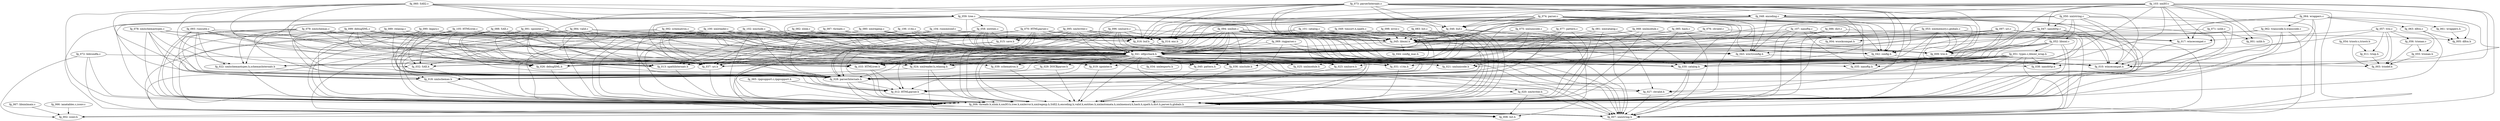 digraph G { 
"fg_006: threads.h,xlink.h,xmlIO.h,tree.h,xmlerror.h,xmlregexp.h,SAX2.h,encoding.h,valid.h,entities.h,xmlautomata.h,xmlmemory.h,hash.h,xpath.h,dict.h,parser.h,globals.h" -> "fg_002: iconv.h"; 
"fg_006: threads.h,xlink.h,xmlIO.h,tree.h,xmlerror.h,xmlregexp.h,SAX2.h,encoding.h,valid.h,entities.h,xmlautomata.h,xmlmemory.h,hash.h,xpath.h,dict.h,parser.h,globals.h" -> "fg_008: list.h"; 
"fg_006: threads.h,xlink.h,xmlIO.h,tree.h,xmlerror.h,xmlregexp.h,SAX2.h,encoding.h,valid.h,entities.h,xmlautomata.h,xmlmemory.h,hash.h,xpath.h,dict.h,parser.h,globals.h" -> "fg_007: xmlstring.h"; 
"fg_009: trio.h" -> "fg_003: triodef.h"; 
"fg_011: triop.h" -> "fg_003: triodef.h"; 
"fg_012: HTMLparser.h" -> "fg_006: threads.h,xlink.h,xmlIO.h,tree.h,xmlerror.h,xmlregexp.h,SAX2.h,encoding.h,valid.h,entities.h,xmlautomata.h,xmlmemory.h,hash.h,xpath.h,dict.h,parser.h,globals.h"; 
"fg_013: xpathInternals.h" -> "fg_006: threads.h,xlink.h,xmlIO.h,tree.h,xmlerror.h,xmlregexp.h,SAX2.h,encoding.h,valid.h,entities.h,xmlautomata.h,xmlmemory.h,hash.h,xpath.h,dict.h,parser.h,globals.h"; 
"fg_014: enc.h" -> "fg_006: threads.h,xlink.h,xmlIO.h,tree.h,xmlerror.h,xmlregexp.h,SAX2.h,encoding.h,valid.h,entities.h,xmlautomata.h,xmlmemory.h,hash.h,xpath.h,dict.h,parser.h,globals.h"; 
"fg_015: save.h" -> "fg_006: threads.h,xlink.h,xmlIO.h,tree.h,xmlerror.h,xmlregexp.h,SAX2.h,encoding.h,valid.h,entities.h,xmlautomata.h,xmlmemory.h,hash.h,xpath.h,dict.h,parser.h,globals.h"; 
"fg_015: save.h" -> "fg_007: xmlstring.h"; 
"fg_016: buf.h" -> "fg_006: threads.h,xlink.h,xmlIO.h,tree.h,xmlerror.h,xmlregexp.h,SAX2.h,encoding.h,valid.h,entities.h,xmlautomata.h,xmlmemory.h,hash.h,xpath.h,dict.h,parser.h,globals.h"; 
"fg_016: buf.h" -> "fg_007: xmlstring.h"; 
"fg_017: wincecompat.c" -> "fg_010: wincecompat.h"; 
"fg_018: xmlschemas.h" -> "fg_006: threads.h,xlink.h,xmlIO.h,tree.h,xmlerror.h,xmlregexp.h,SAX2.h,encoding.h,valid.h,entities.h,xmlautomata.h,xmlmemory.h,hash.h,xpath.h,dict.h,parser.h,globals.h"; 
"fg_019: xpointer.h" -> "fg_006: threads.h,xlink.h,xmlIO.h,tree.h,xmlerror.h,xmlregexp.h,SAX2.h,encoding.h,valid.h,entities.h,xmlautomata.h,xmlmemory.h,hash.h,xpath.h,dict.h,parser.h,globals.h"; 
"fg_020: xmlwriter.h" -> "fg_008: list.h"; 
"fg_020: xmlwriter.h" -> "fg_006: threads.h,xlink.h,xmlIO.h,tree.h,xmlerror.h,xmlregexp.h,SAX2.h,encoding.h,valid.h,entities.h,xmlautomata.h,xmlmemory.h,hash.h,xpath.h,dict.h,parser.h,globals.h"; 
"fg_020: xmlwriter.h" -> "fg_007: xmlstring.h"; 
"fg_022: xmlschemastypes.h,schemasInternals.h" -> "fg_018: xmlschemas.h"; 
"fg_022: xmlschemastypes.h,schemasInternals.h" -> "fg_006: threads.h,xlink.h,xmlIO.h,tree.h,xmlerror.h,xmlregexp.h,SAX2.h,encoding.h,valid.h,entities.h,xmlautomata.h,xmlmemory.h,hash.h,xpath.h,dict.h,parser.h,globals.h"; 
"fg_023: xmlsave.h" -> "fg_006: threads.h,xlink.h,xmlIO.h,tree.h,xmlerror.h,xmlregexp.h,SAX2.h,encoding.h,valid.h,entities.h,xmlautomata.h,xmlmemory.h,hash.h,xpath.h,dict.h,parser.h,globals.h"; 
"fg_024: xmlreader.h,relaxng.h" -> "fg_018: xmlschemas.h"; 
"fg_024: xmlreader.h,relaxng.h" -> "fg_006: threads.h,xlink.h,xmlIO.h,tree.h,xmlerror.h,xmlregexp.h,SAX2.h,encoding.h,valid.h,entities.h,xmlautomata.h,xmlmemory.h,hash.h,xpath.h,dict.h,parser.h,globals.h"; 
"fg_024: xmlreader.h,relaxng.h" -> "fg_007: xmlstring.h"; 
"fg_026: debugXML.h" -> "fg_006: threads.h,xlink.h,xmlIO.h,tree.h,xmlerror.h,xmlregexp.h,SAX2.h,encoding.h,valid.h,entities.h,xmlautomata.h,xmlmemory.h,hash.h,xpath.h,dict.h,parser.h,globals.h"; 
"fg_027: chvalid.h" -> "fg_007: xmlstring.h"; 
"fg_028: parserInternals.h" -> "fg_027: chvalid.h"; 
"fg_028: parserInternals.h" -> "fg_006: threads.h,xlink.h,xmlIO.h,tree.h,xmlerror.h,xmlregexp.h,SAX2.h,encoding.h,valid.h,entities.h,xmlautomata.h,xmlmemory.h,hash.h,xpath.h,dict.h,parser.h,globals.h"; 
"fg_028: parserInternals.h" -> "fg_012: HTMLparser.h"; 
"fg_028: parserInternals.h" -> "fg_007: xmlstring.h"; 
"fg_029: DOCBparser.h" -> "fg_028: parserInternals.h"; 
"fg_029: DOCBparser.h" -> "fg_006: threads.h,xlink.h,xmlIO.h,tree.h,xmlerror.h,xmlregexp.h,SAX2.h,encoding.h,valid.h,entities.h,xmlautomata.h,xmlmemory.h,hash.h,xpath.h,dict.h,parser.h,globals.h"; 
"fg_030: catalog.h" -> "fg_006: threads.h,xlink.h,xmlIO.h,tree.h,xmlerror.h,xmlregexp.h,SAX2.h,encoding.h,valid.h,entities.h,xmlautomata.h,xmlmemory.h,hash.h,xpath.h,dict.h,parser.h,globals.h"; 
"fg_030: catalog.h" -> "fg_007: xmlstring.h"; 
"fg_031: c14n.h" -> "fg_006: threads.h,xlink.h,xmlIO.h,tree.h,xmlerror.h,xmlregexp.h,SAX2.h,encoding.h,valid.h,entities.h,xmlautomata.h,xmlmemory.h,hash.h,xpath.h,dict.h,parser.h,globals.h"; 
"fg_032: SAX.h" -> "fg_006: threads.h,xlink.h,xmlIO.h,tree.h,xmlerror.h,xmlregexp.h,SAX2.h,encoding.h,valid.h,entities.h,xmlautomata.h,xmlmemory.h,hash.h,xpath.h,dict.h,parser.h,globals.h"; 
"fg_033: HTMLtree.h" -> "fg_006: threads.h,xlink.h,xmlIO.h,tree.h,xmlerror.h,xmlregexp.h,SAX2.h,encoding.h,valid.h,entities.h,xmlautomata.h,xmlmemory.h,hash.h,xpath.h,dict.h,parser.h,globals.h"; 
"fg_033: HTMLtree.h" -> "fg_012: HTMLparser.h"; 
"fg_036: xinclude.h" -> "fg_006: threads.h,xlink.h,xmlIO.h,tree.h,xmlerror.h,xmlregexp.h,SAX2.h,encoding.h,valid.h,entities.h,xmlautomata.h,xmlmemory.h,hash.h,xpath.h,dict.h,parser.h,globals.h"; 
"fg_037: uri.h" -> "fg_006: threads.h,xlink.h,xmlIO.h,tree.h,xmlerror.h,xmlregexp.h,SAX2.h,encoding.h,valid.h,entities.h,xmlautomata.h,xmlmemory.h,hash.h,xpath.h,dict.h,parser.h,globals.h"; 
"fg_039: schematron.h" -> "fg_006: threads.h,xlink.h,xmlIO.h,tree.h,xmlerror.h,xmlregexp.h,SAX2.h,encoding.h,valid.h,entities.h,xmlautomata.h,xmlmemory.h,hash.h,xpath.h,dict.h,parser.h,globals.h"; 
"fg_040: pattern.h" -> "fg_006: threads.h,xlink.h,xmlIO.h,tree.h,xmlerror.h,xmlregexp.h,SAX2.h,encoding.h,valid.h,entities.h,xmlautomata.h,xmlmemory.h,hash.h,xpath.h,dict.h,parser.h,globals.h"; 
"fg_041: elfgcchack.h" -> "fg_028: parserInternals.h"; 
"fg_041: elfgcchack.h" -> "fg_035: nanoftp.h"; 
"fg_041: elfgcchack.h" -> "fg_032: SAX.h"; 
"fg_041: elfgcchack.h" -> "fg_025: xmlmodule.h"; 
"fg_041: elfgcchack.h" -> "fg_034: xmlexports.h"; 
"fg_041: elfgcchack.h" -> "fg_033: HTMLtree.h"; 
"fg_041: elfgcchack.h" -> "fg_027: chvalid.h"; 
"fg_041: elfgcchack.h" -> "fg_024: xmlreader.h,relaxng.h"; 
"fg_041: elfgcchack.h" -> "fg_029: DOCBparser.h"; 
"fg_041: elfgcchack.h" -> "fg_026: debugXML.h"; 
"fg_041: elfgcchack.h" -> "fg_020: xmlwriter.h"; 
"fg_041: elfgcchack.h" -> "fg_023: xmlsave.h"; 
"fg_041: elfgcchack.h" -> "fg_019: xpointer.h"; 
"fg_041: elfgcchack.h" -> "fg_031: c14n.h"; 
"fg_041: elfgcchack.h" -> "fg_039: schematron.h"; 
"fg_041: elfgcchack.h" -> "fg_040: pattern.h"; 
"fg_041: elfgcchack.h" -> "fg_008: list.h"; 
"fg_041: elfgcchack.h" -> "fg_018: xmlschemas.h"; 
"fg_041: elfgcchack.h" -> "fg_021: xmlunicode.h"; 
"fg_041: elfgcchack.h" -> "fg_013: xpathInternals.h"; 
"fg_041: elfgcchack.h" -> "fg_038: nanohttp.h"; 
"fg_041: elfgcchack.h" -> "fg_006: threads.h,xlink.h,xmlIO.h,tree.h,xmlerror.h,xmlregexp.h,SAX2.h,encoding.h,valid.h,entities.h,xmlautomata.h,xmlmemory.h,hash.h,xpath.h,dict.h,parser.h,globals.h"; 
"fg_041: elfgcchack.h" -> "fg_012: HTMLparser.h"; 
"fg_041: elfgcchack.h" -> "fg_037: uri.h"; 
"fg_041: elfgcchack.h" -> "fg_030: catalog.h"; 
"fg_041: elfgcchack.h" -> "fg_022: xmlschemastypes.h,schemasInternals.h"; 
"fg_041: elfgcchack.h" -> "fg_036: xinclude.h"; 
"fg_041: elfgcchack.h" -> "fg_007: xmlstring.h"; 
"fg_042: config.h" -> "fg_010: wincecompat.h"; 
"fg_043: win32config.h" -> "fg_010: wincecompat.h"; 
"fg_045: libxml.h" -> "fg_044: config_mac.h"; 
"fg_045: libxml.h" -> "fg_041: elfgcchack.h"; 
"fg_045: libxml.h" -> "fg_042: config.h"; 
"fg_045: libxml.h" -> "fg_043: win32config.h"; 
"fg_045: libxml.h" -> "fg_009: trio.h"; 
"fg_045: libxml.h" -> "fg_007: xmlstring.h"; 
"fg_046: buf.c" -> "fg_028: parserInternals.h"; 
"fg_046: buf.c" -> "fg_045: libxml.h"; 
"fg_046: buf.c" -> "fg_041: elfgcchack.h"; 
"fg_046: buf.c" -> "fg_016: buf.h"; 
"fg_046: buf.c" -> "fg_006: threads.h,xlink.h,xmlIO.h,tree.h,xmlerror.h,xmlregexp.h,SAX2.h,encoding.h,valid.h,entities.h,xmlautomata.h,xmlmemory.h,hash.h,xpath.h,dict.h,parser.h,globals.h"; 
"fg_046: buf.c" -> "fg_007: xmlstring.h"; 
"fg_047: nanohttp.c" -> "fg_037: uri.h"; 
"fg_047: nanohttp.c" -> "fg_045: libxml.h"; 
"fg_047: nanohttp.c" -> "fg_041: elfgcchack.h"; 
"fg_047: nanohttp.c" -> "fg_038: nanohttp.h"; 
"fg_047: nanohttp.c" -> "fg_004: wsockcompat.h"; 
"fg_047: nanohttp.c" -> "fg_006: threads.h,xlink.h,xmlIO.h,tree.h,xmlerror.h,xmlregexp.h,SAX2.h,encoding.h,valid.h,entities.h,xmlautomata.h,xmlmemory.h,hash.h,xpath.h,dict.h,parser.h,globals.h"; 
"fg_048: encoding.c" -> "fg_045: libxml.h"; 
"fg_048: encoding.c" -> "fg_014: enc.h"; 
"fg_048: encoding.c" -> "fg_041: elfgcchack.h"; 
"fg_048: encoding.c" -> "fg_042: config.h"; 
"fg_048: encoding.c" -> "fg_043: win32config.h"; 
"fg_048: encoding.c" -> "fg_016: buf.h"; 
"fg_048: encoding.c" -> "fg_010: wincecompat.h"; 
"fg_048: encoding.c" -> "fg_006: threads.h,xlink.h,xmlIO.h,tree.h,xmlerror.h,xmlregexp.h,SAX2.h,encoding.h,valid.h,entities.h,xmlautomata.h,xmlmemory.h,hash.h,xpath.h,dict.h,parser.h,globals.h"; 
"fg_048: encoding.c" -> "fg_012: HTMLparser.h"; 
"fg_048: encoding.c" -> "fg_009: trio.h"; 
"fg_048: encoding.c" -> "fg_046: buf.c"; 
"fg_049: timsort.h,xpath.c" -> "fg_040: pattern.h"; 
"fg_049: timsort.h,xpath.c" -> "fg_028: parserInternals.h"; 
"fg_049: timsort.h,xpath.c" -> "fg_045: libxml.h"; 
"fg_049: timsort.h,xpath.c" -> "fg_041: elfgcchack.h"; 
"fg_049: timsort.h,xpath.c" -> "fg_013: xpathInternals.h"; 
"fg_049: timsort.h,xpath.c" -> "fg_026: debugXML.h"; 
"fg_049: timsort.h,xpath.c" -> "fg_016: buf.h"; 
"fg_049: timsort.h,xpath.c" -> "fg_019: xpointer.h"; 
"fg_049: timsort.h,xpath.c" -> "fg_006: threads.h,xlink.h,xmlIO.h,tree.h,xmlerror.h,xmlregexp.h,SAX2.h,encoding.h,valid.h,entities.h,xmlautomata.h,xmlmemory.h,hash.h,xpath.h,dict.h,parser.h,globals.h"; 
"fg_050: xmlstring.c" -> "fg_028: parserInternals.h"; 
"fg_050: xmlstring.c" -> "fg_045: libxml.h"; 
"fg_050: xmlstring.c" -> "fg_052: libxml.c"; 
"fg_050: xmlstring.c" -> "fg_041: elfgcchack.h"; 
"fg_050: xmlstring.c" -> "fg_042: config.h"; 
"fg_050: xmlstring.c" -> "fg_043: win32config.h"; 
"fg_050: xmlstring.c" -> "fg_009: trio.h"; 
"fg_050: xmlstring.c" -> "fg_010: wincecompat.h"; 
"fg_050: xmlstring.c" -> "fg_006: threads.h,xlink.h,xmlIO.h,tree.h,xmlerror.h,xmlregexp.h,SAX2.h,encoding.h,valid.h,entities.h,xmlautomata.h,xmlmemory.h,hash.h,xpath.h,dict.h,parser.h,globals.h"; 
"fg_050: xmlstring.c" -> "fg_007: xmlstring.h"; 
"fg_050: xmlstring.c" -> "fg_047: nanohttp.c"; 
"fg_051: types.c,libxml_wrap.h" -> "fg_028: parserInternals.h"; 
"fg_051: types.c,libxml_wrap.h" -> "fg_018: xmlschemas.h"; 
"fg_051: types.c,libxml_wrap.h" -> "fg_021: xmlunicode.h"; 
"fg_051: types.c,libxml_wrap.h" -> "fg_013: xpathInternals.h"; 
"fg_051: types.c,libxml_wrap.h" -> "fg_038: nanohttp.h"; 
"fg_051: types.c,libxml_wrap.h" -> "fg_035: nanoftp.h"; 
"fg_051: types.c,libxml_wrap.h" -> "fg_006: threads.h,xlink.h,xmlIO.h,tree.h,xmlerror.h,xmlregexp.h,SAX2.h,encoding.h,valid.h,entities.h,xmlautomata.h,xmlmemory.h,hash.h,xpath.h,dict.h,parser.h,globals.h"; 
"fg_051: types.c,libxml_wrap.h" -> "fg_012: HTMLparser.h"; 
"fg_051: types.c,libxml_wrap.h" -> "fg_037: uri.h"; 
"fg_051: types.c,libxml_wrap.h" -> "fg_030: catalog.h"; 
"fg_051: types.c,libxml_wrap.h" -> "fg_033: HTMLtree.h"; 
"fg_051: types.c,libxml_wrap.h" -> "fg_024: xmlreader.h,relaxng.h"; 
"fg_051: types.c,libxml_wrap.h" -> "fg_026: debugXML.h"; 
"fg_051: types.c,libxml_wrap.h" -> "fg_019: xpointer.h"; 
"fg_051: types.c,libxml_wrap.h" -> "fg_036: xinclude.h"; 
"fg_051: types.c,libxml_wrap.h" -> "fg_007: xmlstring.h"; 
"fg_052: libxml.c" -> "fg_031: c14n.h"; 
"fg_052: libxml.c" -> "fg_024: xmlreader.h,relaxng.h"; 
"fg_052: libxml.c" -> "fg_013: xpathInternals.h"; 
"fg_052: libxml.c" -> "fg_051: types.c,libxml_wrap.h"; 
"fg_052: libxml.c" -> "fg_023: xmlsave.h"; 
"fg_052: libxml.c" -> "fg_006: threads.h,xlink.h,xmlIO.h,tree.h,xmlerror.h,xmlregexp.h,SAX2.h,encoding.h,valid.h,entities.h,xmlautomata.h,xmlmemory.h,hash.h,xpath.h,dict.h,parser.h,globals.h"; 
"fg_052: libxml.c" -> "fg_009: trio.h"; 
"fg_052: libxml.c" -> "fg_007: xmlstring.h"; 
"fg_053: xmlmemory.c,globals.c" -> "fg_045: libxml.h"; 
"fg_053: xmlmemory.c,globals.c" -> "fg_041: elfgcchack.h"; 
"fg_053: xmlmemory.c,globals.c" -> "fg_032: SAX.h"; 
"fg_053: xmlmemory.c,globals.c" -> "fg_017: wincecompat.c"; 
"fg_053: xmlmemory.c,globals.c" -> "fg_010: wincecompat.h"; 
"fg_053: xmlmemory.c,globals.c" -> "fg_009: trio.h"; 
"fg_053: xmlmemory.c,globals.c" -> "fg_006: threads.h,xlink.h,xmlIO.h,tree.h,xmlerror.h,xmlregexp.h,SAX2.h,encoding.h,valid.h,entities.h,xmlautomata.h,xmlmemory.h,hash.h,xpath.h,dict.h,parser.h,globals.h"; 
"fg_054: triostr.c,triostr.h" -> "fg_011: triop.h"; 
"fg_054: triostr.c,triostr.h" -> "fg_003: triodef.h"; 
"fg_055: trionan.h" -> "fg_003: triodef.h"; 
"fg_056: trionan.c" -> "fg_055: trionan.h"; 
"fg_056: trionan.c" -> "fg_003: triodef.h"; 
"fg_057: trio.c" -> "fg_055: trionan.h"; 
"fg_057: trio.c" -> "fg_011: triop.h"; 
"fg_057: trio.c" -> "fg_056: trionan.c"; 
"fg_057: trio.c" -> "fg_017: wincecompat.c"; 
"fg_057: trio.c" -> "fg_009: trio.h"; 
"fg_057: trio.c" -> "fg_010: wincecompat.h"; 
"fg_057: trio.c" -> "fg_003: triodef.h"; 
"fg_058: entities.c" -> "fg_015: save.h"; 
"fg_058: entities.c" -> "fg_045: libxml.h"; 
"fg_058: entities.c" -> "fg_028: parserInternals.h"; 
"fg_058: entities.c" -> "fg_041: elfgcchack.h"; 
"fg_058: entities.c" -> "fg_042: config.h"; 
"fg_058: entities.c" -> "fg_043: win32config.h"; 
"fg_058: entities.c" -> "fg_010: wincecompat.h"; 
"fg_058: entities.c" -> "fg_009: trio.h"; 
"fg_058: entities.c" -> "fg_006: threads.h,xlink.h,xmlIO.h,tree.h,xmlerror.h,xmlregexp.h,SAX2.h,encoding.h,valid.h,entities.h,xmlautomata.h,xmlmemory.h,hash.h,xpath.h,dict.h,parser.h,globals.h"; 
"fg_058: entities.c" -> "fg_007: xmlstring.h"; 
"fg_059: tree.c" -> "fg_028: parserInternals.h"; 
"fg_059: tree.c" -> "fg_016: buf.h"; 
"fg_059: tree.c" -> "fg_058: entities.c"; 
"fg_059: tree.c" -> "fg_006: threads.h,xlink.h,xmlIO.h,tree.h,xmlerror.h,xmlregexp.h,SAX2.h,encoding.h,valid.h,entities.h,xmlautomata.h,xmlmemory.h,hash.h,xpath.h,dict.h,parser.h,globals.h"; 
"fg_059: tree.c" -> "fg_010: wincecompat.h"; 
"fg_059: tree.c" -> "fg_046: buf.c"; 
"fg_059: tree.c" -> "fg_015: save.h"; 
"fg_059: tree.c" -> "fg_037: uri.h"; 
"fg_059: tree.c" -> "fg_033: HTMLtree.h"; 
"fg_059: tree.c" -> "fg_045: libxml.h"; 
"fg_059: tree.c" -> "fg_041: elfgcchack.h"; 
"fg_059: tree.c" -> "fg_042: config.h"; 
"fg_059: tree.c" -> "fg_026: debugXML.h"; 
"fg_059: tree.c" -> "fg_043: win32config.h"; 
"fg_059: tree.c" -> "fg_009: trio.h"; 
"fg_059: tree.c" -> "fg_007: xmlstring.h"; 
"fg_060: SAX2.c" -> "fg_059: tree.c"; 
"fg_060: SAX2.c" -> "fg_037: uri.h"; 
"fg_060: SAX2.c" -> "fg_028: parserInternals.h"; 
"fg_060: SAX2.c" -> "fg_033: HTMLtree.h"; 
"fg_060: SAX2.c" -> "fg_045: libxml.h"; 
"fg_060: SAX2.c" -> "fg_041: elfgcchack.h"; 
"fg_060: SAX2.c" -> "fg_026: debugXML.h"; 
"fg_060: SAX2.c" -> "fg_032: SAX.h"; 
"fg_060: SAX2.c" -> "fg_006: threads.h,xlink.h,xmlIO.h,tree.h,xmlerror.h,xmlregexp.h,SAX2.h,encoding.h,valid.h,entities.h,xmlautomata.h,xmlmemory.h,hash.h,xpath.h,dict.h,parser.h,globals.h"; 
"fg_060: SAX2.c" -> "fg_007: xmlstring.h"; 
"fg_061: wrappers.h" -> "fg_005: dlfcn.h"; 
"fg_062: transcode.h,transcode.c" -> "fg_002: iconv.h"; 
"fg_062: transcode.h,transcode.c" -> "fg_045: libxml.h"; 
"fg_062: transcode.h,transcode.c" -> "fg_041: elfgcchack.h"; 
"fg_062: transcode.h,transcode.c" -> "fg_009: trio.h"; 
"fg_062: transcode.h,transcode.c" -> "fg_006: threads.h,xlink.h,xmlIO.h,tree.h,xmlerror.h,xmlregexp.h,SAX2.h,encoding.h,valid.h,entities.h,xmlautomata.h,xmlmemory.h,hash.h,xpath.h,dict.h,parser.h,globals.h"; 
"fg_062: transcode.h,transcode.c" -> "fg_007: xmlstring.h"; 
"fg_063: dlfcn.c" -> "fg_005: dlfcn.h"; 
"fg_063: dlfcn.c" -> "fg_006: threads.h,xlink.h,xmlIO.h,tree.h,xmlerror.h,xmlregexp.h,SAX2.h,encoding.h,valid.h,entities.h,xmlautomata.h,xmlmemory.h,hash.h,xpath.h,dict.h,parser.h,globals.h"; 
"fg_064: wrappers.c" -> "fg_042: config.h"; 
"fg_064: wrappers.c" -> "fg_005: dlfcn.h"; 
"fg_064: wrappers.c" -> "fg_017: wincecompat.c"; 
"fg_064: wrappers.c" -> "fg_006: threads.h,xlink.h,xmlIO.h,tree.h,xmlerror.h,xmlregexp.h,SAX2.h,encoding.h,valid.h,entities.h,xmlautomata.h,xmlmemory.h,hash.h,xpath.h,dict.h,parser.h,globals.h"; 
"fg_064: wrappers.c" -> "fg_010: wincecompat.h"; 
"fg_064: wrappers.c" -> "fg_061: wrappers.h"; 
"fg_064: wrappers.c" -> "fg_063: dlfcn.c"; 
"fg_064: wrappers.c" -> "fg_062: transcode.h,transcode.c"; 
"fg_065: rpgsupport.c,rpgsupport.h" -> "fg_012: HTMLparser.h"; 
"fg_065: rpgsupport.c,rpgsupport.h" -> "fg_006: threads.h,xlink.h,xmlIO.h,tree.h,xmlerror.h,xmlregexp.h,SAX2.h,encoding.h,valid.h,entities.h,xmlautomata.h,xmlmemory.h,hash.h,xpath.h,dict.h,parser.h,globals.h"; 
"fg_066: ianatables.c,iconv.c" -> "fg_002: iconv.h"; 
"fg_067: libxmlmain.c" -> "fg_002: iconv.h"; 
"fg_068: xmlmodule.c" -> "fg_045: libxml.h"; 
"fg_068: xmlmodule.c" -> "fg_041: elfgcchack.h"; 
"fg_068: xmlmodule.c" -> "fg_005: dlfcn.h"; 
"fg_068: xmlmodule.c" -> "fg_006: threads.h,xlink.h,xmlIO.h,tree.h,xmlerror.h,xmlregexp.h,SAX2.h,encoding.h,valid.h,entities.h,xmlautomata.h,xmlmemory.h,hash.h,xpath.h,dict.h,parser.h,globals.h"; 
"fg_068: xmlmodule.c" -> "fg_025: xmlmodule.h"; 
"fg_069: rngparser.c" -> "fg_028: parserInternals.h"; 
"fg_069: rngparser.c" -> "fg_041: elfgcchack.h"; 
"fg_069: rngparser.c" -> "fg_024: xmlreader.h,relaxng.h"; 
"fg_069: rngparser.c" -> "fg_006: threads.h,xlink.h,xmlIO.h,tree.h,xmlerror.h,xmlregexp.h,SAX2.h,encoding.h,valid.h,entities.h,xmlautomata.h,xmlmemory.h,hash.h,xpath.h,dict.h,parser.h,globals.h"; 
"fg_069: rngparser.c" -> "fg_007: xmlstring.h"; 
"fg_070: HTMLparser.c" -> "fg_037: uri.h"; 
"fg_070: HTMLparser.c" -> "fg_028: parserInternals.h"; 
"fg_070: HTMLparser.c" -> "fg_045: libxml.h"; 
"fg_070: HTMLparser.c" -> "fg_033: HTMLtree.h"; 
"fg_070: HTMLparser.c" -> "fg_041: elfgcchack.h"; 
"fg_070: HTMLparser.c" -> "fg_014: enc.h"; 
"fg_070: HTMLparser.c" -> "fg_016: buf.h"; 
"fg_070: HTMLparser.c" -> "fg_006: threads.h,xlink.h,xmlIO.h,tree.h,xmlerror.h,xmlregexp.h,SAX2.h,encoding.h,valid.h,entities.h,xmlautomata.h,xmlmemory.h,hash.h,xpath.h,dict.h,parser.h,globals.h"; 
"fg_070: HTMLparser.c" -> "fg_012: HTMLparser.h"; 
"fg_071: xzlib.c" -> "fg_045: libxml.h"; 
"fg_071: xzlib.c" -> "fg_006: threads.h,xlink.h,xmlIO.h,tree.h,xmlerror.h,xmlregexp.h,SAX2.h,encoding.h,valid.h,entities.h,xmlautomata.h,xmlmemory.h,hash.h,xpath.h,dict.h,parser.h,globals.h"; 
"fg_071: xzlib.c" -> "fg_001: xzlib.h"; 
"fg_072: bldcsndfa.c" -> "fg_002: iconv.h"; 
"fg_072: bldcsndfa.c" -> "fg_013: xpathInternals.h"; 
"fg_072: bldcsndfa.c" -> "fg_006: threads.h,xlink.h,xmlIO.h,tree.h,xmlerror.h,xmlregexp.h,SAX2.h,encoding.h,valid.h,entities.h,xmlautomata.h,xmlmemory.h,hash.h,xpath.h,dict.h,parser.h,globals.h"; 
"fg_072: bldcsndfa.c" -> "fg_007: xmlstring.h"; 
"fg_073: parserInternals.c" -> "fg_028: parserInternals.h"; 
"fg_073: parserInternals.c" -> "fg_016: buf.h"; 
"fg_073: parserInternals.c" -> "fg_032: SAX.h"; 
"fg_073: parserInternals.c" -> "fg_010: wincecompat.h"; 
"fg_073: parserInternals.c" -> "fg_006: threads.h,xlink.h,xmlIO.h,tree.h,xmlerror.h,xmlregexp.h,SAX2.h,encoding.h,valid.h,entities.h,xmlautomata.h,xmlmemory.h,hash.h,xpath.h,dict.h,parser.h,globals.h"; 
"fg_073: parserInternals.c" -> "fg_046: buf.c"; 
"fg_073: parserInternals.c" -> "fg_030: catalog.h"; 
"fg_073: parserInternals.c" -> "fg_037: uri.h"; 
"fg_073: parserInternals.c" -> "fg_045: libxml.h"; 
"fg_073: parserInternals.c" -> "fg_048: encoding.c"; 
"fg_073: parserInternals.c" -> "fg_027: chvalid.h"; 
"fg_073: parserInternals.c" -> "fg_014: enc.h"; 
"fg_073: parserInternals.c" -> "fg_041: elfgcchack.h"; 
"fg_073: parserInternals.c" -> "fg_042: config.h"; 
"fg_073: parserInternals.c" -> "fg_043: win32config.h"; 
"fg_073: parserInternals.c" -> "fg_009: trio.h"; 
"fg_073: parserInternals.c" -> "fg_007: xmlstring.h"; 
"fg_074: parser.c" -> "fg_028: parserInternals.h"; 
"fg_074: parser.c" -> "fg_016: buf.h"; 
"fg_074: parser.c" -> "fg_010: wincecompat.h"; 
"fg_074: parser.c" -> "fg_006: threads.h,xlink.h,xmlIO.h,tree.h,xmlerror.h,xmlregexp.h,SAX2.h,encoding.h,valid.h,entities.h,xmlautomata.h,xmlmemory.h,hash.h,xpath.h,dict.h,parser.h,globals.h"; 
"fg_074: parser.c" -> "fg_046: buf.c"; 
"fg_074: parser.c" -> "fg_030: catalog.h"; 
"fg_074: parser.c" -> "fg_037: uri.h"; 
"fg_074: parser.c" -> "fg_045: libxml.h"; 
"fg_074: parser.c" -> "fg_014: enc.h"; 
"fg_074: parser.c" -> "fg_022: xmlschemastypes.h,schemasInternals.h"; 
"fg_074: parser.c" -> "fg_041: elfgcchack.h"; 
"fg_074: parser.c" -> "fg_024: xmlreader.h,relaxng.h"; 
"fg_074: parser.c" -> "fg_042: config.h"; 
"fg_074: parser.c" -> "fg_043: win32config.h"; 
"fg_074: parser.c" -> "fg_009: trio.h"; 
"fg_074: parser.c" -> "fg_007: xmlstring.h"; 
"fg_075: xmlunicode.c" -> "fg_045: libxml.h"; 
"fg_075: xmlunicode.c" -> "fg_027: chvalid.h"; 
"fg_075: xmlunicode.c" -> "fg_041: elfgcchack.h"; 
"fg_075: xmlunicode.c" -> "fg_021: xmlunicode.h"; 
"fg_076: chvalid.c" -> "fg_027: chvalid.h"; 
"fg_076: chvalid.c" -> "fg_045: libxml.h"; 
"fg_076: chvalid.c" -> "fg_041: elfgcchack.h"; 
"fg_077: pattern.c" -> "fg_040: pattern.h"; 
"fg_077: pattern.c" -> "fg_028: parserInternals.h"; 
"fg_077: pattern.c" -> "fg_045: libxml.h"; 
"fg_077: pattern.c" -> "fg_041: elfgcchack.h"; 
"fg_077: pattern.c" -> "fg_006: threads.h,xlink.h,xmlIO.h,tree.h,xmlerror.h,xmlregexp.h,SAX2.h,encoding.h,valid.h,entities.h,xmlautomata.h,xmlmemory.h,hash.h,xpath.h,dict.h,parser.h,globals.h"; 
"fg_078: xmlschemastypes.c" -> "fg_037: uri.h"; 
"fg_078: xmlschemastypes.c" -> "fg_018: xmlschemas.h"; 
"fg_078: xmlschemastypes.c" -> "fg_045: libxml.h"; 
"fg_078: xmlschemastypes.c" -> "fg_028: parserInternals.h"; 
"fg_078: xmlschemastypes.c" -> "fg_041: elfgcchack.h"; 
"fg_078: xmlschemastypes.c" -> "fg_022: xmlschemastypes.h,schemasInternals.h"; 
"fg_078: xmlschemastypes.c" -> "fg_006: threads.h,xlink.h,xmlIO.h,tree.h,xmlerror.h,xmlregexp.h,SAX2.h,encoding.h,valid.h,entities.h,xmlautomata.h,xmlmemory.h,hash.h,xpath.h,dict.h,parser.h,globals.h"; 
"fg_079: xmlschemas.c" -> "fg_040: pattern.h"; 
"fg_079: xmlschemas.c" -> "fg_037: uri.h"; 
"fg_079: xmlschemas.c" -> "fg_018: xmlschemas.h"; 
"fg_079: xmlschemas.c" -> "fg_028: parserInternals.h"; 
"fg_079: xmlschemas.c" -> "fg_045: libxml.h"; 
"fg_079: xmlschemas.c" -> "fg_022: xmlschemastypes.h,schemasInternals.h"; 
"fg_079: xmlschemas.c" -> "fg_041: elfgcchack.h"; 
"fg_079: xmlschemas.c" -> "fg_024: xmlreader.h,relaxng.h"; 
"fg_079: xmlschemas.c" -> "fg_006: threads.h,xlink.h,xmlIO.h,tree.h,xmlerror.h,xmlregexp.h,SAX2.h,encoding.h,valid.h,entities.h,xmlautomata.h,xmlmemory.h,hash.h,xpath.h,dict.h,parser.h,globals.h"; 
"fg_080: xmlregexp.c" -> "fg_045: libxml.h"; 
"fg_080: xmlregexp.c" -> "fg_028: parserInternals.h"; 
"fg_080: xmlregexp.c" -> "fg_041: elfgcchack.h"; 
"fg_080: xmlregexp.c" -> "fg_021: xmlunicode.h"; 
"fg_080: xmlregexp.c" -> "fg_006: threads.h,xlink.h,xmlIO.h,tree.h,xmlerror.h,xmlregexp.h,SAX2.h,encoding.h,valid.h,entities.h,xmlautomata.h,xmlmemory.h,hash.h,xpath.h,dict.h,parser.h,globals.h"; 
"fg_081: xmlcatalog.c" -> "fg_030: catalog.h"; 
"fg_081: xmlcatalog.c" -> "fg_037: uri.h"; 
"fg_081: xmlcatalog.c" -> "fg_045: libxml.h"; 
"fg_081: xmlcatalog.c" -> "fg_006: threads.h,xlink.h,xmlIO.h,tree.h,xmlerror.h,xmlregexp.h,SAX2.h,encoding.h,valid.h,entities.h,xmlautomata.h,xmlmemory.h,hash.h,xpath.h,dict.h,parser.h,globals.h"; 
"fg_082: xlink.c" -> "fg_045: libxml.h"; 
"fg_082: xlink.c" -> "fg_041: elfgcchack.h"; 
"fg_082: xlink.c" -> "fg_006: threads.h,xlink.h,xmlIO.h,tree.h,xmlerror.h,xmlregexp.h,SAX2.h,encoding.h,valid.h,entities.h,xmlautomata.h,xmlmemory.h,hash.h,xpath.h,dict.h,parser.h,globals.h"; 
"fg_083: list.c" -> "fg_045: libxml.h"; 
"fg_083: list.c" -> "fg_008: list.h"; 
"fg_083: list.c" -> "fg_041: elfgcchack.h"; 
"fg_083: list.c" -> "fg_006: threads.h,xlink.h,xmlIO.h,tree.h,xmlerror.h,xmlregexp.h,SAX2.h,encoding.h,valid.h,entities.h,xmlautomata.h,xmlmemory.h,hash.h,xpath.h,dict.h,parser.h,globals.h"; 
"fg_084: valid.c" -> "fg_037: uri.h"; 
"fg_084: valid.c" -> "fg_028: parserInternals.h"; 
"fg_084: valid.c" -> "fg_045: libxml.h"; 
"fg_084: valid.c" -> "fg_008: list.h"; 
"fg_084: valid.c" -> "fg_041: elfgcchack.h"; 
"fg_084: valid.c" -> "fg_006: threads.h,xlink.h,xmlIO.h,tree.h,xmlerror.h,xmlregexp.h,SAX2.h,encoding.h,valid.h,entities.h,xmlautomata.h,xmlmemory.h,hash.h,xpath.h,dict.h,parser.h,globals.h"; 
"fg_084: valid.c" -> "fg_007: xmlstring.h"; 
"fg_085: hash.c" -> "fg_045: libxml.h"; 
"fg_085: hash.c" -> "fg_041: elfgcchack.h"; 
"fg_085: hash.c" -> "fg_006: threads.h,xlink.h,xmlIO.h,tree.h,xmlerror.h,xmlregexp.h,SAX2.h,encoding.h,valid.h,entities.h,xmlautomata.h,xmlmemory.h,hash.h,xpath.h,dict.h,parser.h,globals.h"; 
"fg_085: hash.c" -> "fg_007: xmlstring.h"; 
"fg_086: dict.c" -> "fg_045: libxml.h"; 
"fg_086: dict.c" -> "fg_041: elfgcchack.h"; 
"fg_086: dict.c" -> "fg_006: threads.h,xlink.h,xmlIO.h,tree.h,xmlerror.h,xmlregexp.h,SAX2.h,encoding.h,valid.h,entities.h,xmlautomata.h,xmlmemory.h,hash.h,xpath.h,dict.h,parser.h,globals.h"; 
"fg_086: dict.c" -> "fg_007: xmlstring.h"; 
"fg_087: threads.c" -> "fg_045: libxml.h"; 
"fg_087: threads.c" -> "fg_041: elfgcchack.h"; 
"fg_087: threads.c" -> "fg_006: threads.h,xlink.h,xmlIO.h,tree.h,xmlerror.h,xmlregexp.h,SAX2.h,encoding.h,valid.h,entities.h,xmlautomata.h,xmlmemory.h,hash.h,xpath.h,dict.h,parser.h,globals.h"; 
"fg_088: SAX.c" -> "fg_037: uri.h"; 
"fg_088: SAX.c" -> "fg_028: parserInternals.h"; 
"fg_088: SAX.c" -> "fg_045: libxml.h"; 
"fg_088: SAX.c" -> "fg_033: HTMLtree.h"; 
"fg_088: SAX.c" -> "fg_041: elfgcchack.h"; 
"fg_088: SAX.c" -> "fg_026: debugXML.h"; 
"fg_088: SAX.c" -> "fg_032: SAX.h"; 
"fg_088: SAX.c" -> "fg_006: threads.h,xlink.h,xmlIO.h,tree.h,xmlerror.h,xmlregexp.h,SAX2.h,encoding.h,valid.h,entities.h,xmlautomata.h,xmlmemory.h,hash.h,xpath.h,dict.h,parser.h,globals.h"; 
"fg_089: relaxng.c" -> "fg_037: uri.h"; 
"fg_089: relaxng.c" -> "fg_028: parserInternals.h"; 
"fg_089: relaxng.c" -> "fg_045: libxml.h"; 
"fg_089: relaxng.c" -> "fg_022: xmlschemastypes.h,schemasInternals.h"; 
"fg_089: relaxng.c" -> "fg_041: elfgcchack.h"; 
"fg_089: relaxng.c" -> "fg_024: xmlreader.h,relaxng.h"; 
"fg_089: relaxng.c" -> "fg_006: threads.h,xlink.h,xmlIO.h,tree.h,xmlerror.h,xmlregexp.h,SAX2.h,encoding.h,valid.h,entities.h,xmlautomata.h,xmlmemory.h,hash.h,xpath.h,dict.h,parser.h,globals.h"; 
"fg_090: legacy.c" -> "fg_045: libxml.h"; 
"fg_090: legacy.c" -> "fg_028: parserInternals.h"; 
"fg_090: legacy.c" -> "fg_041: elfgcchack.h"; 
"fg_090: legacy.c" -> "fg_032: SAX.h"; 
"fg_090: legacy.c" -> "fg_006: threads.h,xlink.h,xmlIO.h,tree.h,xmlerror.h,xmlregexp.h,SAX2.h,encoding.h,valid.h,entities.h,xmlautomata.h,xmlmemory.h,hash.h,xpath.h,dict.h,parser.h,globals.h"; 
"fg_090: legacy.c" -> "fg_012: HTMLparser.h"; 
"fg_091: xpointer.c" -> "fg_037: uri.h"; 
"fg_091: xpointer.c" -> "fg_028: parserInternals.h"; 
"fg_091: xpointer.c" -> "fg_045: libxml.h"; 
"fg_091: xpointer.c" -> "fg_041: elfgcchack.h"; 
"fg_091: xpointer.c" -> "fg_013: xpathInternals.h"; 
"fg_091: xpointer.c" -> "fg_026: debugXML.h"; 
"fg_091: xpointer.c" -> "fg_019: xpointer.h"; 
"fg_091: xpointer.c" -> "fg_006: threads.h,xlink.h,xmlIO.h,tree.h,xmlerror.h,xmlregexp.h,SAX2.h,encoding.h,valid.h,entities.h,xmlautomata.h,xmlmemory.h,hash.h,xpath.h,dict.h,parser.h,globals.h"; 
"fg_092: schematron.c" -> "fg_039: schematron.h"; 
"fg_092: schematron.c" -> "fg_040: pattern.h"; 
"fg_092: schematron.c" -> "fg_037: uri.h"; 
"fg_092: schematron.c" -> "fg_045: libxml.h"; 
"fg_092: schematron.c" -> "fg_041: elfgcchack.h"; 
"fg_092: schematron.c" -> "fg_013: xpathInternals.h"; 
"fg_092: schematron.c" -> "fg_006: threads.h,xlink.h,xmlIO.h,tree.h,xmlerror.h,xmlregexp.h,SAX2.h,encoding.h,valid.h,entities.h,xmlautomata.h,xmlmemory.h,hash.h,xpath.h,dict.h,parser.h,globals.h"; 
"fg_093: runsuite.c" -> "fg_037: uri.h"; 
"fg_093: runsuite.c" -> "fg_028: parserInternals.h"; 
"fg_093: runsuite.c" -> "fg_045: libxml.h"; 
"fg_093: runsuite.c" -> "fg_018: xmlschemas.h"; 
"fg_093: runsuite.c" -> "fg_022: xmlschemastypes.h,schemasInternals.h"; 
"fg_093: runsuite.c" -> "fg_013: xpathInternals.h"; 
"fg_093: runsuite.c" -> "fg_024: xmlreader.h,relaxng.h"; 
"fg_093: runsuite.c" -> "fg_006: threads.h,xlink.h,xmlIO.h,tree.h,xmlerror.h,xmlregexp.h,SAX2.h,encoding.h,valid.h,entities.h,xmlautomata.h,xmlmemory.h,hash.h,xpath.h,dict.h,parser.h,globals.h"; 
"fg_094: xmllint.c" -> "fg_031: c14n.h"; 
"fg_094: xmllint.c" -> "fg_039: schematron.h"; 
"fg_094: xmllint.c" -> "fg_040: pattern.h"; 
"fg_094: xmllint.c" -> "fg_018: xmlschemas.h"; 
"fg_094: xmllint.c" -> "fg_028: parserInternals.h"; 
"fg_094: xmllint.c" -> "fg_012: HTMLparser.h"; 
"fg_094: xmllint.c" -> "fg_010: wincecompat.h"; 
"fg_094: xmllint.c" -> "fg_006: threads.h,xlink.h,xmlIO.h,tree.h,xmlerror.h,xmlregexp.h,SAX2.h,encoding.h,valid.h,entities.h,xmlautomata.h,xmlmemory.h,hash.h,xpath.h,dict.h,parser.h,globals.h"; 
"fg_094: xmllint.c" -> "fg_030: catalog.h"; 
"fg_094: xmllint.c" -> "fg_033: HTMLtree.h"; 
"fg_094: xmllint.c" -> "fg_045: libxml.h"; 
"fg_094: xmllint.c" -> "fg_041: elfgcchack.h"; 
"fg_094: xmllint.c" -> "fg_024: xmlreader.h,relaxng.h"; 
"fg_094: xmllint.c" -> "fg_042: config.h"; 
"fg_094: xmllint.c" -> "fg_026: debugXML.h"; 
"fg_094: xmllint.c" -> "fg_043: win32config.h"; 
"fg_094: xmllint.c" -> "fg_023: xmlsave.h"; 
"fg_094: xmllint.c" -> "fg_017: wincecompat.c"; 
"fg_094: xmllint.c" -> "fg_009: trio.h"; 
"fg_094: xmllint.c" -> "fg_036: xinclude.h"; 
"fg_094: xmllint.c" -> "fg_007: xmlstring.h"; 
"fg_095: xmlwriter.c" -> "fg_015: save.h"; 
"fg_095: xmlwriter.c" -> "fg_037: uri.h"; 
"fg_095: xmlwriter.c" -> "fg_045: libxml.h"; 
"fg_095: xmlwriter.c" -> "fg_033: HTMLtree.h"; 
"fg_095: xmlwriter.c" -> "fg_041: elfgcchack.h"; 
"fg_095: xmlwriter.c" -> "fg_014: enc.h"; 
"fg_095: xmlwriter.c" -> "fg_016: buf.h"; 
"fg_095: xmlwriter.c" -> "fg_020: xmlwriter.h"; 
"fg_095: xmlwriter.c" -> "fg_006: threads.h,xlink.h,xmlIO.h,tree.h,xmlerror.h,xmlregexp.h,SAX2.h,encoding.h,valid.h,entities.h,xmlautomata.h,xmlmemory.h,hash.h,xpath.h,dict.h,parser.h,globals.h"; 
"fg_096: xmlsave.c" -> "fg_015: save.h"; 
"fg_096: xmlsave.c" -> "fg_028: parserInternals.h"; 
"fg_096: xmlsave.c" -> "fg_045: libxml.h"; 
"fg_096: xmlsave.c" -> "fg_033: HTMLtree.h"; 
"fg_096: xmlsave.c" -> "fg_041: elfgcchack.h"; 
"fg_096: xmlsave.c" -> "fg_014: enc.h"; 
"fg_096: xmlsave.c" -> "fg_016: buf.h"; 
"fg_096: xmlsave.c" -> "fg_023: xmlsave.h"; 
"fg_096: xmlsave.c" -> "fg_006: threads.h,xlink.h,xmlIO.h,tree.h,xmlerror.h,xmlregexp.h,SAX2.h,encoding.h,valid.h,entities.h,xmlautomata.h,xmlmemory.h,hash.h,xpath.h,dict.h,parser.h,globals.h"; 
"fg_096: xmlsave.c" -> "fg_007: xmlstring.h"; 
"fg_097: uri.c" -> "fg_037: uri.h"; 
"fg_097: uri.c" -> "fg_045: libxml.h"; 
"fg_097: uri.c" -> "fg_041: elfgcchack.h"; 
"fg_097: uri.c" -> "fg_042: config.h"; 
"fg_097: uri.c" -> "fg_043: win32config.h"; 
"fg_097: uri.c" -> "fg_009: trio.h"; 
"fg_097: uri.c" -> "fg_010: wincecompat.h"; 
"fg_097: uri.c" -> "fg_006: threads.h,xlink.h,xmlIO.h,tree.h,xmlerror.h,xmlregexp.h,SAX2.h,encoding.h,valid.h,entities.h,xmlautomata.h,xmlmemory.h,hash.h,xpath.h,dict.h,parser.h,globals.h"; 
"fg_097: uri.c" -> "fg_007: xmlstring.h"; 
"fg_098: error.c" -> "fg_045: libxml.h"; 
"fg_098: error.c" -> "fg_041: elfgcchack.h"; 
"fg_098: error.c" -> "fg_009: trio.h"; 
"fg_098: error.c" -> "fg_006: threads.h,xlink.h,xmlIO.h,tree.h,xmlerror.h,xmlregexp.h,SAX2.h,encoding.h,valid.h,entities.h,xmlautomata.h,xmlmemory.h,hash.h,xpath.h,dict.h,parser.h,globals.h"; 
"fg_099: debugXML.c" -> "fg_037: uri.h"; 
"fg_099: debugXML.c" -> "fg_033: HTMLtree.h"; 
"fg_099: debugXML.c" -> "fg_028: parserInternals.h"; 
"fg_099: debugXML.c" -> "fg_045: libxml.h"; 
"fg_099: debugXML.c" -> "fg_041: elfgcchack.h"; 
"fg_099: debugXML.c" -> "fg_024: xmlreader.h,relaxng.h"; 
"fg_099: debugXML.c" -> "fg_013: xpathInternals.h"; 
"fg_099: debugXML.c" -> "fg_026: debugXML.h"; 
"fg_099: debugXML.c" -> "fg_006: threads.h,xlink.h,xmlIO.h,tree.h,xmlerror.h,xmlregexp.h,SAX2.h,encoding.h,valid.h,entities.h,xmlautomata.h,xmlmemory.h,hash.h,xpath.h,dict.h,parser.h,globals.h"; 
"fg_099: debugXML.c" -> "fg_012: HTMLparser.h"; 
"fg_100: xmlreader.c" -> "fg_040: pattern.h"; 
"fg_100: xmlreader.c" -> "fg_037: uri.h"; 
"fg_100: xmlreader.c" -> "fg_028: parserInternals.h"; 
"fg_100: xmlreader.c" -> "fg_045: libxml.h"; 
"fg_100: xmlreader.c" -> "fg_018: xmlschemas.h"; 
"fg_100: xmlreader.c" -> "fg_041: elfgcchack.h"; 
"fg_100: xmlreader.c" -> "fg_024: xmlreader.h,relaxng.h"; 
"fg_100: xmlreader.c" -> "fg_016: buf.h"; 
"fg_100: xmlreader.c" -> "fg_036: xinclude.h"; 
"fg_100: xmlreader.c" -> "fg_006: threads.h,xlink.h,xmlIO.h,tree.h,xmlerror.h,xmlregexp.h,SAX2.h,encoding.h,valid.h,entities.h,xmlautomata.h,xmlmemory.h,hash.h,xpath.h,dict.h,parser.h,globals.h"; 
"fg_101: catalog.c" -> "fg_037: uri.h"; 
"fg_101: catalog.c" -> "fg_030: catalog.h"; 
"fg_101: catalog.c" -> "fg_045: libxml.h"; 
"fg_101: catalog.c" -> "fg_028: parserInternals.h"; 
"fg_101: catalog.c" -> "fg_041: elfgcchack.h"; 
"fg_101: catalog.c" -> "fg_016: buf.h"; 
"fg_101: catalog.c" -> "fg_006: threads.h,xlink.h,xmlIO.h,tree.h,xmlerror.h,xmlregexp.h,SAX2.h,encoding.h,valid.h,entities.h,xmlautomata.h,xmlmemory.h,hash.h,xpath.h,dict.h,parser.h,globals.h"; 
"fg_102: xinclude.c" -> "fg_037: uri.h"; 
"fg_102: xinclude.c" -> "fg_028: parserInternals.h"; 
"fg_102: xinclude.c" -> "fg_045: libxml.h"; 
"fg_102: xinclude.c" -> "fg_041: elfgcchack.h"; 
"fg_102: xinclude.c" -> "fg_026: debugXML.h"; 
"fg_102: xinclude.c" -> "fg_016: buf.h"; 
"fg_102: xinclude.c" -> "fg_019: xpointer.h"; 
"fg_102: xinclude.c" -> "fg_006: threads.h,xlink.h,xmlIO.h,tree.h,xmlerror.h,xmlregexp.h,SAX2.h,encoding.h,valid.h,entities.h,xmlautomata.h,xmlmemory.h,hash.h,xpath.h,dict.h,parser.h,globals.h"; 
"fg_102: xinclude.c" -> "fg_036: xinclude.h"; 
"fg_103: xmlIO.c" -> "fg_028: parserInternals.h"; 
"fg_103: xmlIO.c" -> "fg_038: nanohttp.h"; 
"fg_103: xmlIO.c" -> "fg_016: buf.h"; 
"fg_103: xmlIO.c" -> "fg_035: nanoftp.h"; 
"fg_103: xmlIO.c" -> "fg_006: threads.h,xlink.h,xmlIO.h,tree.h,xmlerror.h,xmlregexp.h,SAX2.h,encoding.h,valid.h,entities.h,xmlautomata.h,xmlmemory.h,hash.h,xpath.h,dict.h,parser.h,globals.h"; 
"fg_103: xmlIO.c" -> "fg_010: wincecompat.h"; 
"fg_103: xmlIO.c" -> "fg_046: buf.c"; 
"fg_103: xmlIO.c" -> "fg_047: nanohttp.c"; 
"fg_103: xmlIO.c" -> "fg_037: uri.h"; 
"fg_103: xmlIO.c" -> "fg_030: catalog.h"; 
"fg_103: xmlIO.c" -> "fg_048: encoding.c"; 
"fg_103: xmlIO.c" -> "fg_045: libxml.h"; 
"fg_103: xmlIO.c" -> "fg_014: enc.h"; 
"fg_103: xmlIO.c" -> "fg_041: elfgcchack.h"; 
"fg_103: xmlIO.c" -> "fg_017: wincecompat.c"; 
"fg_103: xmlIO.c" -> "fg_001: xzlib.h"; 
"fg_103: xmlIO.c" -> "fg_007: xmlstring.h"; 
"fg_104: runxmlconf.c" -> "fg_037: uri.h"; 
"fg_104: runxmlconf.c" -> "fg_045: libxml.h"; 
"fg_104: runxmlconf.c" -> "fg_028: parserInternals.h"; 
"fg_104: runxmlconf.c" -> "fg_013: xpathInternals.h"; 
"fg_104: runxmlconf.c" -> "fg_024: xmlreader.h,relaxng.h"; 
"fg_104: runxmlconf.c" -> "fg_006: threads.h,xlink.h,xmlIO.h,tree.h,xmlerror.h,xmlregexp.h,SAX2.h,encoding.h,valid.h,entities.h,xmlautomata.h,xmlmemory.h,hash.h,xpath.h,dict.h,parser.h,globals.h"; 
"fg_104: runxmlconf.c" -> "fg_009: trio.h"; 
"fg_105: HTMLtree.c" -> "fg_037: uri.h"; 
"fg_105: HTMLtree.c" -> "fg_028: parserInternals.h"; 
"fg_105: HTMLtree.c" -> "fg_045: libxml.h"; 
"fg_105: HTMLtree.c" -> "fg_033: HTMLtree.h"; 
"fg_105: HTMLtree.c" -> "fg_041: elfgcchack.h"; 
"fg_105: HTMLtree.c" -> "fg_016: buf.h"; 
"fg_105: HTMLtree.c" -> "fg_012: HTMLparser.h"; 
"fg_105: HTMLtree.c" -> "fg_006: threads.h,xlink.h,xmlIO.h,tree.h,xmlerror.h,xmlregexp.h,SAX2.h,encoding.h,valid.h,entities.h,xmlautomata.h,xmlmemory.h,hash.h,xpath.h,dict.h,parser.h,globals.h"; 
"fg_106: c14n.c" -> "fg_031: c14n.h"; 
"fg_106: c14n.c" -> "fg_037: uri.h"; 
"fg_106: c14n.c" -> "fg_045: libxml.h"; 
"fg_106: c14n.c" -> "fg_041: elfgcchack.h"; 
"fg_106: c14n.c" -> "fg_013: xpathInternals.h"; 
"fg_106: c14n.c" -> "fg_016: buf.h"; 
"fg_106: c14n.c" -> "fg_006: threads.h,xlink.h,xmlIO.h,tree.h,xmlerror.h,xmlregexp.h,SAX2.h,encoding.h,valid.h,entities.h,xmlautomata.h,xmlmemory.h,hash.h,xpath.h,dict.h,parser.h,globals.h"; 
"fg_107: nanoftp.c" -> "fg_037: uri.h"; 
"fg_107: nanoftp.c" -> "fg_045: libxml.h"; 
"fg_107: nanoftp.c" -> "fg_041: elfgcchack.h"; 
"fg_107: nanoftp.c" -> "fg_004: wsockcompat.h"; 
"fg_107: nanoftp.c" -> "fg_035: nanoftp.h"; 
"fg_107: nanoftp.c" -> "fg_006: threads.h,xlink.h,xmlIO.h,tree.h,xmlerror.h,xmlregexp.h,SAX2.h,encoding.h,valid.h,entities.h,xmlautomata.h,xmlmemory.h,hash.h,xpath.h,dict.h,parser.h,globals.h"; 
}